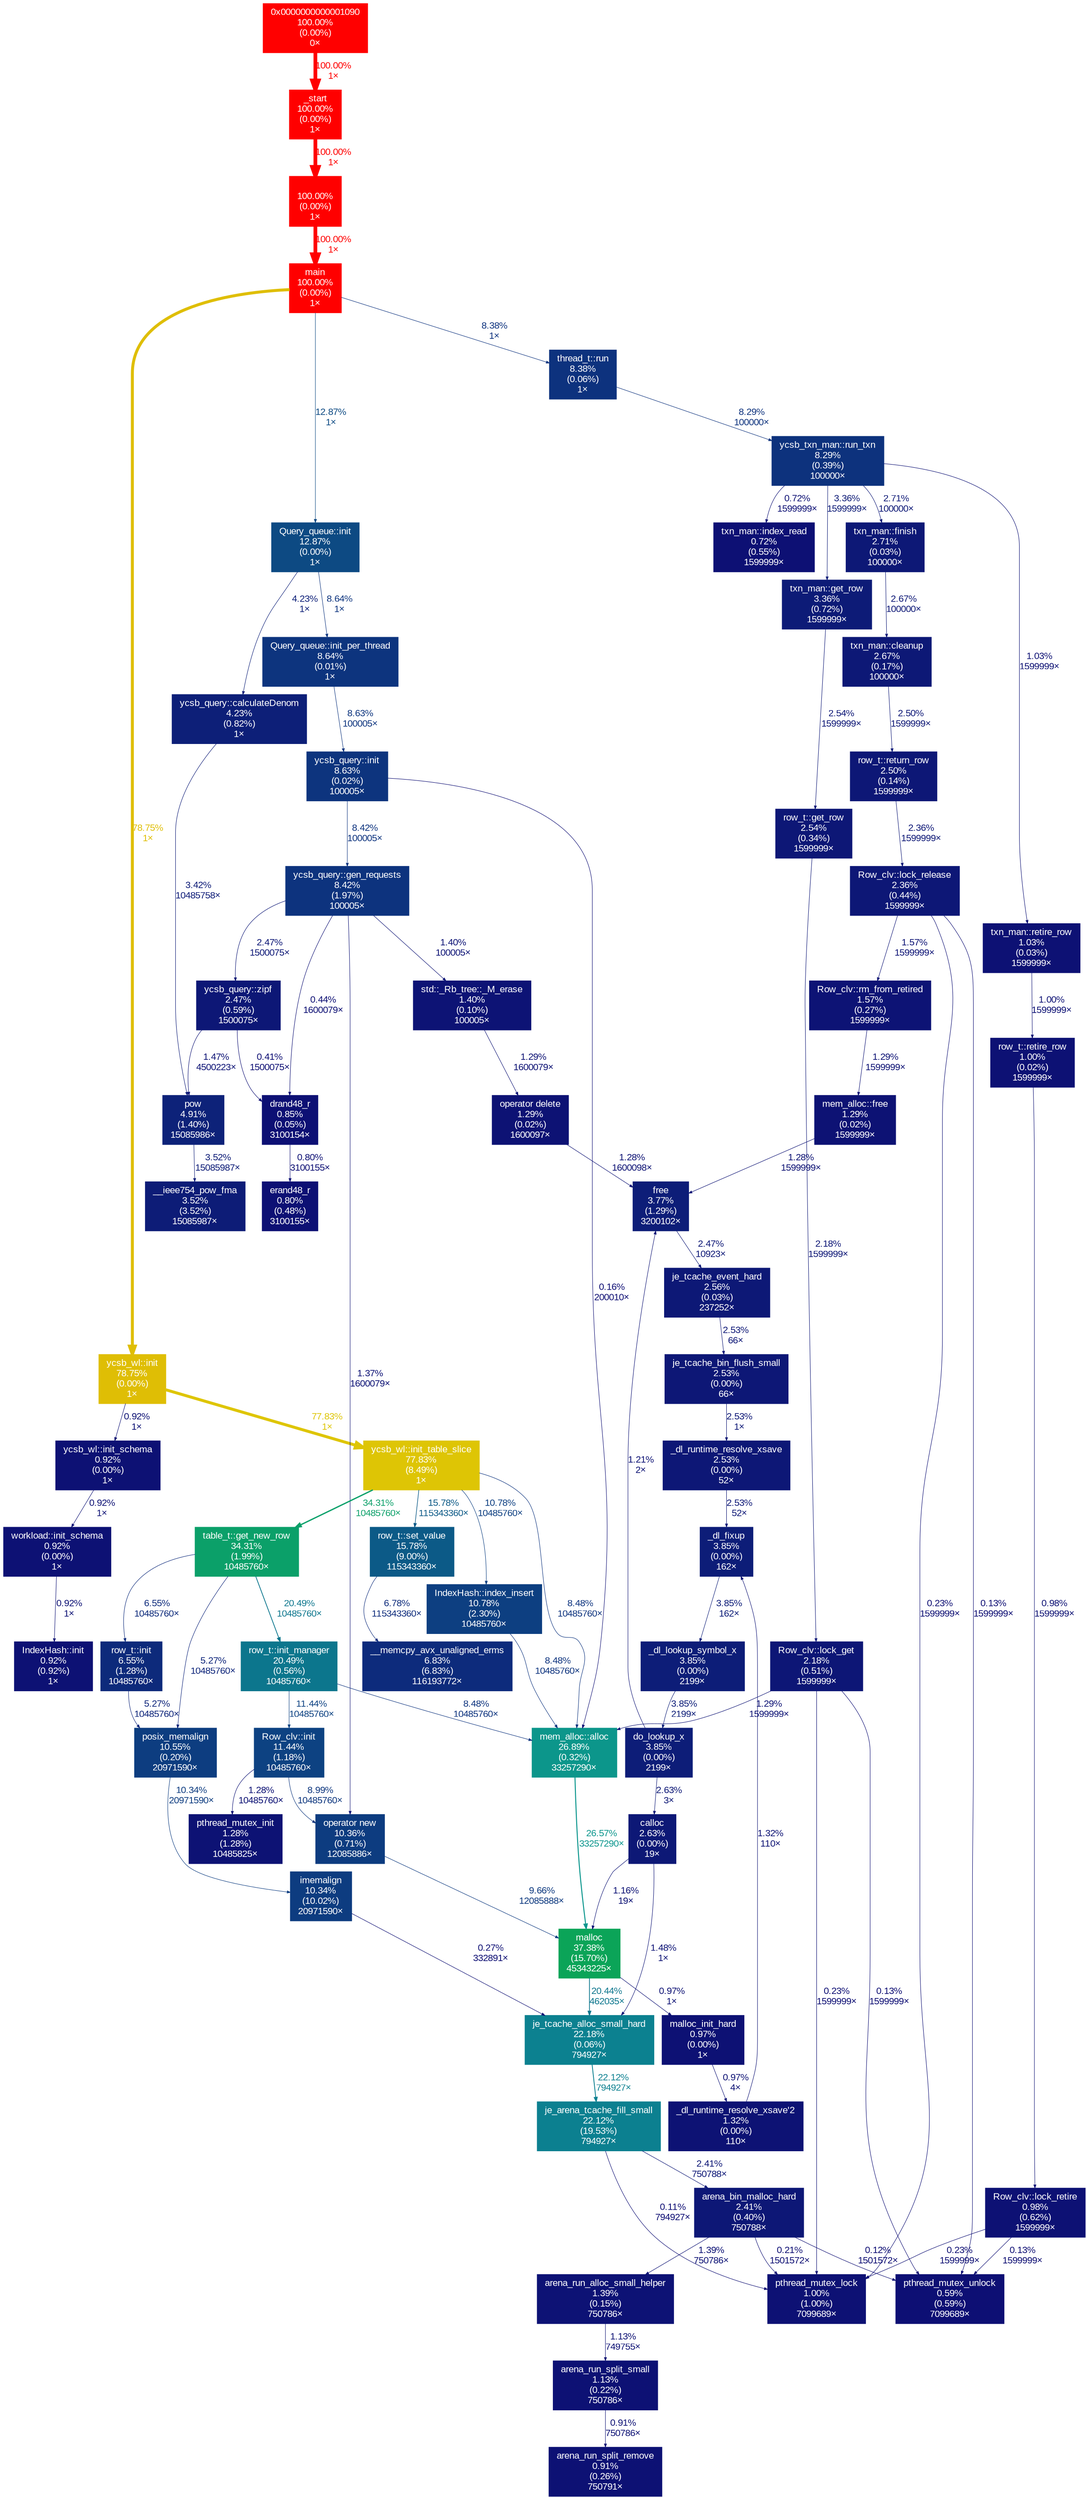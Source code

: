 digraph {
	graph [ranksep=0.25, fontname=Arial, nodesep=0.125];
	node [fontname=Arial, style=filled, height=0, width=0, shape=box, fontcolor=white];
	edge [fontname=Arial];
	"pthread_mutex_lock" [color="#0d1174", fontcolor="#ffffff", fontsize="10.00", label="pthread_mutex_lock\n1.00%\n(1.00%)\n7099689×"];
	"ycsb_query::zipf(unsigned long, double)" [color="#0d1776", fontcolor="#ffffff", fontsize="10.00", label="ycsb_query::zipf\n2.47%\n(0.59%)\n1500075×"];
	"ycsb_query::zipf(unsigned long, double)" -> pow [color="#0d1375", label="1.47%\n4500223×", arrowsize="0.35", fontsize="10.00", fontcolor="#0d1375", labeldistance="0.50", penwidth="0.50"];
	"ycsb_query::zipf(unsigned long, double)" -> "drand48_r" [color="#0d0e73", label="0.41%\n1500075×", arrowsize="0.35", fontsize="10.00", fontcolor="#0d0e73", labeldistance="0.50", penwidth="0.50"];
	"0x0000000000001090" [color="#ff0000", fontcolor="#ffffff", fontsize="10.00", label="0x0000000000001090\n100.00%\n(0.00%)\n0×"];
	"0x0000000000001090" -> "_start" [color="#ff0000", label="100.00%\n1×", arrowsize="1.00", fontsize="10.00", fontcolor="#ff0000", labeldistance="4.00", penwidth="4.00"];
	"je_arena_tcache_fill_small" [color="#0c8090", fontcolor="#ffffff", fontsize="10.00", label="je_arena_tcache_fill_small\n22.12%\n(19.53%)\n794927×"];
	"je_arena_tcache_fill_small" -> "pthread_mutex_lock" [color="#0d0d73", label="0.11%\n794927×", arrowsize="0.35", fontsize="10.00", fontcolor="#0d0d73", labeldistance="0.50", penwidth="0.50"];
	"je_arena_tcache_fill_small" -> "arena_bin_malloc_hard" [color="#0d1776", label="2.41%\n750788×", arrowsize="0.35", fontsize="10.00", fontcolor="#0d1776", labeldistance="0.50", penwidth="0.50"];
	"row_t::return_row(access_t, txn_man*, row_t*, RC)" [color="#0d1776", fontcolor="#ffffff", fontsize="10.00", label="row_t::return_row\n2.50%\n(0.14%)\n1599999×"];
	"row_t::return_row(access_t, txn_man*, row_t*, RC)" -> "Row_clv::lock_release(txn_man*, RC)" [color="#0d1776", label="2.36%\n1599999×", arrowsize="0.35", fontsize="10.00", fontcolor="#0d1776", labeldistance="0.50", penwidth="0.50"];
	"ycsb_txn_man::run_txn(base_query*)" [color="#0d327d", fontcolor="#ffffff", fontsize="10.00", label="ycsb_txn_man::run_txn\n8.29%\n(0.39%)\n100000×"];
	"ycsb_txn_man::run_txn(base_query*)" -> "txn_man::index_read(IndexHash*, unsigned long, int)" [color="#0d1074", label="0.72%\n1599999×", arrowsize="0.35", fontsize="10.00", fontcolor="#0d1074", labeldistance="0.50", penwidth="0.50"];
	"ycsb_txn_man::run_txn(base_query*)" -> "txn_man::finish(RC)" [color="#0d1876", label="2.71%\n100000×", arrowsize="0.35", fontsize="10.00", fontcolor="#0d1876", labeldistance="0.50", penwidth="0.50"];
	"ycsb_txn_man::run_txn(base_query*)" -> "txn_man::retire_row(row_t*)" [color="#0d1174", label="1.03%\n1599999×", arrowsize="0.35", fontsize="10.00", fontcolor="#0d1174", labeldistance="0.50", penwidth="0.50"];
	"ycsb_txn_man::run_txn(base_query*)" -> "txn_man::get_row(row_t*, access_t)" [color="#0d1b77", label="3.36%\n1599999×", arrowsize="0.35", fontsize="10.00", fontcolor="#0d1b77", labeldistance="0.50", penwidth="0.50"];
	"__memcpy_avx_unaligned_erms" [color="#0d2b7c", fontcolor="#ffffff", fontsize="10.00", label="__memcpy_avx_unaligned_erms\n6.83%\n(6.83%)\n116193772×"];
	"row_t::get_row(access_t, txn_man*, row_t*&)" [color="#0d1776", fontcolor="#ffffff", fontsize="10.00", label="row_t::get_row\n2.54%\n(0.34%)\n1599999×"];
	"row_t::get_row(access_t, txn_man*, row_t*&)" -> "Row_clv::lock_get(lock_t, txn_man*)" [color="#0d1676", label="2.18%\n1599999×", arrowsize="0.35", fontsize="10.00", fontcolor="#0d1676", labeldistance="0.50", penwidth="0.50"];
	"_start" [color="#ff0000", fontcolor="#ffffff", fontsize="10.00", label="_start\n100.00%\n(0.00%)\n1×"];
	"_start" -> "(below main)" [color="#ff0000", label="100.00%\n1×", arrowsize="1.00", fontsize="10.00", fontcolor="#ff0000", labeldistance="4.00", penwidth="4.00"];
	"Row_clv::rm_from_retired(CLVLockEntry*)" [color="#0d1375", fontcolor="#ffffff", fontsize="10.00", label="Row_clv::rm_from_retired\n1.57%\n(0.27%)\n1599999×"];
	"Row_clv::rm_from_retired(CLVLockEntry*)" -> "mem_alloc::free(void*, unsigned long)" [color="#0d1274", label="1.29%\n1599999×", arrowsize="0.35", fontsize="10.00", fontcolor="#0d1274", labeldistance="0.50", penwidth="0.50"];
	"Row_clv::lock_retire(txn_man*)" [color="#0d1174", fontcolor="#ffffff", fontsize="10.00", label="Row_clv::lock_retire\n0.98%\n(0.62%)\n1599999×"];
	"Row_clv::lock_retire(txn_man*)" -> "pthread_mutex_lock" [color="#0d0e73", label="0.23%\n1599999×", arrowsize="0.35", fontsize="10.00", fontcolor="#0d0e73", labeldistance="0.50", penwidth="0.50"];
	"Row_clv::lock_retire(txn_man*)" -> "pthread_mutex_unlock" [color="#0d0d73", label="0.13%\n1599999×", arrowsize="0.35", fontsize="10.00", fontcolor="#0d0d73", labeldistance="0.50", penwidth="0.50"];
	"erand48_r" [color="#0d1074", fontcolor="#ffffff", fontsize="10.00", label="erand48_r\n0.80%\n(0.48%)\n3100155×"];
	"txn_man::cleanup(RC)" [color="#0d1876", fontcolor="#ffffff", fontsize="10.00", label="txn_man::cleanup\n2.67%\n(0.17%)\n100000×"];
	"txn_man::cleanup(RC)" -> "row_t::return_row(access_t, txn_man*, row_t*, RC)" [color="#0d1776", label="2.50%\n1599999×", arrowsize="0.35", fontsize="10.00", fontcolor="#0d1776", labeldistance="0.50", penwidth="0.50"];
	"mem_alloc::free(void*, unsigned long)" [color="#0d1274", fontcolor="#ffffff", fontsize="10.00", label="mem_alloc::free\n1.29%\n(0.02%)\n1599999×"];
	"mem_alloc::free(void*, unsigned long)" -> free [color="#0d1274", label="1.28%\n1599999×", arrowsize="0.35", fontsize="10.00", fontcolor="#0d1274", labeldistance="0.50", penwidth="0.50"];
	"Query_queue::init(workload*)" [color="#0d4a83", fontcolor="#ffffff", fontsize="10.00", label="Query_queue::init\n12.87%\n(0.00%)\n1×"];
	"Query_queue::init(workload*)" -> "ycsb_query::calculateDenom()" [color="#0d1f78", label="4.23%\n1×", arrowsize="0.35", fontsize="10.00", fontcolor="#0d1f78", labeldistance="0.50", penwidth="0.50"];
	"Query_queue::init(workload*)" -> "Query_queue::init_per_thread(int)" [color="#0d347e", label="8.64%\n1×", arrowsize="0.35", fontsize="10.00", fontcolor="#0d347e", labeldistance="0.50", penwidth="0.50"];
	"operator delete(void*)" [color="#0d1274", fontcolor="#ffffff", fontsize="10.00", label="operator delete\n1.29%\n(0.02%)\n1600097×"];
	"operator delete(void*)" -> free [color="#0d1274", label="1.28%\n1600098×", arrowsize="0.35", fontsize="10.00", fontcolor="#0d1274", labeldistance="0.50", penwidth="0.50"];
	"IndexHash::index_insert(unsigned long, itemid_t*, int)" [color="#0d3f81", fontcolor="#ffffff", fontsize="10.00", label="IndexHash::index_insert\n10.78%\n(2.30%)\n10485760×"];
	"IndexHash::index_insert(unsigned long, itemid_t*, int)" -> "mem_alloc::alloc(unsigned long, unsigned long)" [color="#0d337e", label="8.48%\n10485760×", arrowsize="0.35", fontsize="10.00", fontcolor="#0d337e", labeldistance="0.50", penwidth="0.50"];
	"je_tcache_event_hard" [color="#0d1876", fontcolor="#ffffff", fontsize="10.00", label="je_tcache_event_hard\n2.56%\n(0.03%)\n237252×"];
	"je_tcache_event_hard" -> "je_tcache_bin_flush_small" [color="#0d1776", label="2.53%\n66×", arrowsize="0.35", fontsize="10.00", fontcolor="#0d1776", labeldistance="0.50", penwidth="0.50"];
	main [color="#ff0000", fontcolor="#ffffff", fontsize="10.00", label="main\n100.00%\n(0.00%)\n1×"];
	main -> "ycsb_wl::init()" [color="#dfbe05", label="78.75%\n1×", arrowsize="0.89", fontsize="10.00", fontcolor="#dfbe05", labeldistance="3.15", penwidth="3.15"];
	main -> "Query_queue::init(workload*)" [color="#0d4a83", label="12.87%\n1×", arrowsize="0.36", fontsize="10.00", fontcolor="#0d4a83", labeldistance="0.51", penwidth="0.51"];
	main -> "thread_t::run()" [color="#0d327e", label="8.38%\n1×", arrowsize="0.35", fontsize="10.00", fontcolor="#0d327e", labeldistance="0.50", penwidth="0.50"];
	"txn_man::get_row(row_t*, access_t)" [color="#0d1b77", fontcolor="#ffffff", fontsize="10.00", label="txn_man::get_row\n3.36%\n(0.72%)\n1599999×"];
	"txn_man::get_row(row_t*, access_t)" -> "row_t::get_row(access_t, txn_man*, row_t*&)" [color="#0d1776", label="2.54%\n1599999×", arrowsize="0.35", fontsize="10.00", fontcolor="#0d1776", labeldistance="0.50", penwidth="0.50"];
	"ycsb_query::init(unsigned long, workload*, Query_thd*)" [color="#0d347e", fontcolor="#ffffff", fontsize="10.00", label="ycsb_query::init\n8.63%\n(0.02%)\n100005×"];
	"ycsb_query::init(unsigned long, workload*, Query_thd*)" -> "mem_alloc::alloc(unsigned long, unsigned long)" [color="#0d0d73", label="0.16%\n200010×", arrowsize="0.35", fontsize="10.00", fontcolor="#0d0d73", labeldistance="0.50", penwidth="0.50"];
	"ycsb_query::init(unsigned long, workload*, Query_thd*)" -> "ycsb_query::gen_requests(unsigned long, workload*)" [color="#0d337e", label="8.42%\n100005×", arrowsize="0.35", fontsize="10.00", fontcolor="#0d337e", labeldistance="0.50", penwidth="0.50"];
	"ycsb_wl::init_schema(std::__cxx11::basic_string<char, std::char_traits<char>, std::allocator<char> >)" [color="#0d1174", fontcolor="#ffffff", fontsize="10.00", label="ycsb_wl::init_schema\n0.92%\n(0.00%)\n1×"];
	"ycsb_wl::init_schema(std::__cxx11::basic_string<char, std::char_traits<char>, std::allocator<char> >)" -> "workload::init_schema(std::__cxx11::basic_string<char, std::char_traits<char>, std::allocator<char> >)" [color="#0d1174", label="0.92%\n1×", arrowsize="0.35", fontsize="10.00", fontcolor="#0d1174", labeldistance="0.50", penwidth="0.50"];
	"IndexHash::init(int, table_t*, unsigned long)" [color="#0d1174", fontcolor="#ffffff", fontsize="10.00", label="IndexHash::init\n0.92%\n(0.92%)\n1×"];
	free [color="#0d1d78", fontcolor="#ffffff", fontsize="10.00", label="free\n3.77%\n(1.29%)\n3200102×"];
	free -> "je_tcache_event_hard" [color="#0d1776", label="2.47%\n10923×", arrowsize="0.35", fontsize="10.00", fontcolor="#0d1776", labeldistance="0.50", penwidth="0.50"];
	"(below main)" [color="#ff0000", fontcolor="#ffffff", fontsize="10.00", label="\n100.00%\n(0.00%)\n1×"];
	"(below main)" -> main [color="#ff0000", label="100.00%\n1×", arrowsize="1.00", fontsize="10.00", fontcolor="#ff0000", labeldistance="4.00", penwidth="4.00"];
	"table_t::get_new_row(row_t*&, unsigned long, unsigned long&)" [color="#0ba069", fontcolor="#ffffff", fontsize="10.00", label="table_t::get_new_row\n34.31%\n(1.99%)\n10485760×"];
	"table_t::get_new_row(row_t*&, unsigned long, unsigned long&)" -> "row_t::init(table_t*, unsigned long, unsigned long)" [color="#0d2a7b", label="6.55%\n10485760×", arrowsize="0.35", fontsize="10.00", fontcolor="#0d2a7b", labeldistance="0.50", penwidth="0.50"];
	"table_t::get_new_row(row_t*&, unsigned long, unsigned long&)" -> "row_t::init_manager(row_t*)" [color="#0c768d", label="20.49%\n10485760×", arrowsize="0.45", fontsize="10.00", fontcolor="#0c768d", labeldistance="0.82", penwidth="0.82"];
	"table_t::get_new_row(row_t*&, unsigned long, unsigned long&)" -> "posix_memalign" [color="#0d247a", label="5.27%\n10485760×", arrowsize="0.35", fontsize="10.00", fontcolor="#0d247a", labeldistance="0.50", penwidth="0.50"];
	"operator new(unsigned long)" [color="#0d3c80", fontcolor="#ffffff", fontsize="10.00", label="operator new\n10.36%\n(0.71%)\n12085886×"];
	"operator new(unsigned long)" -> malloc [color="#0d397f", label="9.66%\n12085888×", arrowsize="0.35", fontsize="10.00", fontcolor="#0d397f", labeldistance="0.50", penwidth="0.50"];
	"txn_man::index_read(IndexHash*, unsigned long, int)" [color="#0d1074", fontcolor="#ffffff", fontsize="10.00", label="txn_man::index_read\n0.72%\n(0.55%)\n1599999×"];
	"ycsb_query::calculateDenom()" [color="#0d1f78", fontcolor="#ffffff", fontsize="10.00", label="ycsb_query::calculateDenom\n4.23%\n(0.82%)\n1×"];
	"ycsb_query::calculateDenom()" -> pow [color="#0d1b77", label="3.42%\n10485758×", arrowsize="0.35", fontsize="10.00", fontcolor="#0d1b77", labeldistance="0.50", penwidth="0.50"];
	"ycsb_wl::init_table_slice()" [color="#dec505", fontcolor="#ffffff", fontsize="10.00", label="ycsb_wl::init_table_slice\n77.83%\n(8.49%)\n1×"];
	"ycsb_wl::init_table_slice()" -> "table_t::get_new_row(row_t*&, unsigned long, unsigned long&)" [color="#0ba069", label="34.31%\n10485760×", arrowsize="0.59", fontsize="10.00", fontcolor="#0ba069", labeldistance="1.37", penwidth="1.37"];
	"ycsb_wl::init_table_slice()" -> "mem_alloc::alloc(unsigned long, unsigned long)" [color="#0d337e", label="8.48%\n10485760×", arrowsize="0.35", fontsize="10.00", fontcolor="#0d337e", labeldistance="0.50", penwidth="0.50"];
	"ycsb_wl::init_table_slice()" -> "IndexHash::index_insert(unsigned long, itemid_t*, int)" [color="#0d3f81", label="10.78%\n10485760×", arrowsize="0.35", fontsize="10.00", fontcolor="#0d3f81", labeldistance="0.50", penwidth="0.50"];
	"ycsb_wl::init_table_slice()" -> "row_t::set_value(int, void*)" [color="#0c5a87", label="15.78%\n115343360×", arrowsize="0.40", fontsize="10.00", fontcolor="#0c5a87", labeldistance="0.63", penwidth="0.63"];
	"arena_run_alloc_small_helper" [color="#0d1275", fontcolor="#ffffff", fontsize="10.00", label="arena_run_alloc_small_helper\n1.39%\n(0.15%)\n750786×"];
	"arena_run_alloc_small_helper" -> "arena_run_split_small" [color="#0d1174", label="1.13%\n749755×", arrowsize="0.35", fontsize="10.00", fontcolor="#0d1174", labeldistance="0.50", penwidth="0.50"];
	"ycsb_query::gen_requests(unsigned long, workload*)" [color="#0d337e", fontcolor="#ffffff", fontsize="10.00", label="ycsb_query::gen_requests\n8.42%\n(1.97%)\n100005×"];
	"ycsb_query::gen_requests(unsigned long, workload*)" -> "ycsb_query::zipf(unsigned long, double)" [color="#0d1776", label="2.47%\n1500075×", arrowsize="0.35", fontsize="10.00", fontcolor="#0d1776", labeldistance="0.50", penwidth="0.50"];
	"ycsb_query::gen_requests(unsigned long, workload*)" -> "drand48_r" [color="#0d0f73", label="0.44%\n1600079×", arrowsize="0.35", fontsize="10.00", fontcolor="#0d0f73", labeldistance="0.50", penwidth="0.50"];
	"ycsb_query::gen_requests(unsigned long, workload*)" -> "operator new(unsigned long)" [color="#0d1275", label="1.37%\n1600079×", arrowsize="0.35", fontsize="10.00", fontcolor="#0d1275", labeldistance="0.50", penwidth="0.50"];
	"ycsb_query::gen_requests(unsigned long, workload*)" -> "std::_Rb_tree<unsigned long, unsigned long, std::_Identity<unsigned long>, std::less<unsigned long>, std::allocator<unsigned long> >::_M_erase(std::_Rb_tree_node<unsigned long>*)" [color="#0d1375", label="1.40%\n100005×", arrowsize="0.35", fontsize="10.00", fontcolor="#0d1375", labeldistance="0.50", penwidth="0.50"];
	"thread_t::run()" [color="#0d327e", fontcolor="#ffffff", fontsize="10.00", label="thread_t::run\n8.38%\n(0.06%)\n1×"];
	"thread_t::run()" -> "ycsb_txn_man::run_txn(base_query*)" [color="#0d327d", label="8.29%\n100000×", arrowsize="0.35", fontsize="10.00", fontcolor="#0d327d", labeldistance="0.50", penwidth="0.50"];
	"pthread_mutex_init" [color="#0d1274", fontcolor="#ffffff", fontsize="10.00", label="pthread_mutex_init\n1.28%\n(1.28%)\n10485825×"];
	"do_lookup_x" [color="#0d1d78", fontcolor="#ffffff", fontsize="10.00", label="do_lookup_x\n3.85%\n(0.00%)\n2199×"];
	"do_lookup_x" -> free [color="#0d1274", label="1.21%\n2×", arrowsize="0.35", fontsize="10.00", fontcolor="#0d1274", labeldistance="0.50", penwidth="0.50"];
	"do_lookup_x" -> calloc [color="#0d1876", label="2.63%\n3×", arrowsize="0.35", fontsize="10.00", fontcolor="#0d1876", labeldistance="0.50", penwidth="0.50"];
	"arena_run_split_remove" [color="#0d1174", fontcolor="#ffffff", fontsize="10.00", label="arena_run_split_remove\n0.91%\n(0.26%)\n750791×"];
	"_dl_runtime_resolve_xsave" [color="#0d1776", fontcolor="#ffffff", fontsize="10.00", label="_dl_runtime_resolve_xsave\n2.53%\n(0.00%)\n52×"];
	"_dl_runtime_resolve_xsave" -> "_dl_fixup" [color="#0d1776", label="2.53%\n52×", arrowsize="0.35", fontsize="10.00", fontcolor="#0d1776", labeldistance="0.50", penwidth="0.50"];
	"_dl_runtime_resolve_xsave'2" [color="#0d1274", fontcolor="#ffffff", fontsize="10.00", label="_dl_runtime_resolve_xsave'2\n1.32%\n(0.00%)\n110×"];
	"_dl_runtime_resolve_xsave'2" -> "_dl_fixup" [color="#0d1274", label="1.32%\n110×", arrowsize="0.35", fontsize="10.00", fontcolor="#0d1274", labeldistance="0.50", penwidth="0.50"];
	"_dl_lookup_symbol_x" [color="#0d1d78", fontcolor="#ffffff", fontsize="10.00", label="_dl_lookup_symbol_x\n3.85%\n(0.00%)\n2199×"];
	"_dl_lookup_symbol_x" -> "do_lookup_x" [color="#0d1d78", label="3.85%\n2199×", arrowsize="0.35", fontsize="10.00", fontcolor="#0d1d78", labeldistance="0.50", penwidth="0.50"];
	"row_t::init_manager(row_t*)" [color="#0c768d", fontcolor="#ffffff", fontsize="10.00", label="row_t::init_manager\n20.49%\n(0.56%)\n10485760×"];
	"row_t::init_manager(row_t*)" -> "mem_alloc::alloc(unsigned long, unsigned long)" [color="#0d337e", label="8.48%\n10485760×", arrowsize="0.35", fontsize="10.00", fontcolor="#0d337e", labeldistance="0.50", penwidth="0.50"];
	"row_t::init_manager(row_t*)" -> "Row_clv::init(row_t*)" [color="#0d4282", label="11.44%\n10485760×", arrowsize="0.35", fontsize="10.00", fontcolor="#0d4282", labeldistance="0.50", penwidth="0.50"];
	"posix_memalign" [color="#0d3d80", fontcolor="#ffffff", fontsize="10.00", label="posix_memalign\n10.55%\n(0.20%)\n20971590×"];
	"posix_memalign" -> imemalign [color="#0d3c80", label="10.34%\n20971590×", arrowsize="0.35", fontsize="10.00", fontcolor="#0d3c80", labeldistance="0.50", penwidth="0.50"];
	"mem_alloc::alloc(unsigned long, unsigned long)" [color="#0c968b", fontcolor="#ffffff", fontsize="10.00", label="mem_alloc::alloc\n26.89%\n(0.32%)\n33257290×"];
	"mem_alloc::alloc(unsigned long, unsigned long)" -> malloc [color="#0c968d", label="26.57%\n33257290×", arrowsize="0.52", fontsize="10.00", fontcolor="#0c968d", labeldistance="1.06", penwidth="1.06"];
	"row_t::init(table_t*, unsigned long, unsigned long)" [color="#0d2a7b", fontcolor="#ffffff", fontsize="10.00", label="row_t::init\n6.55%\n(1.28%)\n10485760×"];
	"row_t::init(table_t*, unsigned long, unsigned long)" -> "posix_memalign" [color="#0d247a", label="5.27%\n10485760×", arrowsize="0.35", fontsize="10.00", fontcolor="#0d247a", labeldistance="0.50", penwidth="0.50"];
	pow [color="#0d2279", fontcolor="#ffffff", fontsize="10.00", label="pow\n4.91%\n(1.40%)\n15085986×"];
	pow -> "__ieee754_pow_fma" [color="#0d1c77", label="3.52%\n15085987×", arrowsize="0.35", fontsize="10.00", fontcolor="#0d1c77", labeldistance="0.50", penwidth="0.50"];
	"workload::init_schema(std::__cxx11::basic_string<char, std::char_traits<char>, std::allocator<char> >)" [color="#0d1174", fontcolor="#ffffff", fontsize="10.00", label="workload::init_schema\n0.92%\n(0.00%)\n1×"];
	"workload::init_schema(std::__cxx11::basic_string<char, std::char_traits<char>, std::allocator<char> >)" -> "IndexHash::init(int, table_t*, unsigned long)" [color="#0d1174", label="0.92%\n1×", arrowsize="0.35", fontsize="10.00", fontcolor="#0d1174", labeldistance="0.50", penwidth="0.50"];
	"Row_clv::lock_get(lock_t, txn_man*)" [color="#0d1676", fontcolor="#ffffff", fontsize="10.00", label="Row_clv::lock_get\n2.18%\n(0.51%)\n1599999×"];
	"Row_clv::lock_get(lock_t, txn_man*)" -> "pthread_mutex_lock" [color="#0d0e73", label="0.23%\n1599999×", arrowsize="0.35", fontsize="10.00", fontcolor="#0d0e73", labeldistance="0.50", penwidth="0.50"];
	"Row_clv::lock_get(lock_t, txn_man*)" -> "mem_alloc::alloc(unsigned long, unsigned long)" [color="#0d1274", label="1.29%\n1599999×", arrowsize="0.35", fontsize="10.00", fontcolor="#0d1274", labeldistance="0.50", penwidth="0.50"];
	"Row_clv::lock_get(lock_t, txn_man*)" -> "pthread_mutex_unlock" [color="#0d0d73", label="0.13%\n1599999×", arrowsize="0.35", fontsize="10.00", fontcolor="#0d0d73", labeldistance="0.50", penwidth="0.50"];
	"arena_run_split_small" [color="#0d1174", fontcolor="#ffffff", fontsize="10.00", label="arena_run_split_small\n1.13%\n(0.22%)\n750786×"];
	"arena_run_split_small" -> "arena_run_split_remove" [color="#0d1174", label="0.91%\n750786×", arrowsize="0.35", fontsize="10.00", fontcolor="#0d1174", labeldistance="0.50", penwidth="0.50"];
	malloc [color="#0ba458", fontcolor="#ffffff", fontsize="10.00", label="malloc\n37.38%\n(15.70%)\n45343225×"];
	malloc -> "malloc_init_hard" [color="#0d1174", label="0.97%\n1×", arrowsize="0.35", fontsize="10.00", fontcolor="#0d1174", labeldistance="0.50", penwidth="0.50"];
	malloc -> "je_tcache_alloc_small_hard" [color="#0c768d", label="20.44%\n462035×", arrowsize="0.45", fontsize="10.00", fontcolor="#0c768d", labeldistance="0.82", penwidth="0.82"];
	"je_tcache_bin_flush_small" [color="#0d1776", fontcolor="#ffffff", fontsize="10.00", label="je_tcache_bin_flush_small\n2.53%\n(0.00%)\n66×"];
	"je_tcache_bin_flush_small" -> "_dl_runtime_resolve_xsave" [color="#0d1776", label="2.53%\n1×", arrowsize="0.35", fontsize="10.00", fontcolor="#0d1776", labeldistance="0.50", penwidth="0.50"];
	"txn_man::finish(RC)" [color="#0d1876", fontcolor="#ffffff", fontsize="10.00", label="txn_man::finish\n2.71%\n(0.03%)\n100000×"];
	"txn_man::finish(RC)" -> "txn_man::cleanup(RC)" [color="#0d1876", label="2.67%\n100000×", arrowsize="0.35", fontsize="10.00", fontcolor="#0d1876", labeldistance="0.50", penwidth="0.50"];
	calloc [color="#0d1876", fontcolor="#ffffff", fontsize="10.00", label="calloc\n2.63%\n(0.00%)\n19×"];
	calloc -> malloc [color="#0d1274", label="1.16%\n19×", arrowsize="0.35", fontsize="10.00", fontcolor="#0d1274", labeldistance="0.50", penwidth="0.50"];
	calloc -> "je_tcache_alloc_small_hard" [color="#0d1375", label="1.48%\n1×", arrowsize="0.35", fontsize="10.00", fontcolor="#0d1375", labeldistance="0.50", penwidth="0.50"];
	"drand48_r" [color="#0d1074", fontcolor="#ffffff", fontsize="10.00", label="drand48_r\n0.85%\n(0.05%)\n3100154×"];
	"drand48_r" -> "erand48_r" [color="#0d1074", label="0.80%\n3100155×", arrowsize="0.35", fontsize="10.00", fontcolor="#0d1074", labeldistance="0.50", penwidth="0.50"];
	"malloc_init_hard" [color="#0d1174", fontcolor="#ffffff", fontsize="10.00", label="malloc_init_hard\n0.97%\n(0.00%)\n1×"];
	"malloc_init_hard" -> "_dl_runtime_resolve_xsave'2" [color="#0d1174", label="0.97%\n4×", arrowsize="0.35", fontsize="10.00", fontcolor="#0d1174", labeldistance="0.50", penwidth="0.50"];
	"row_t::set_value(int, void*)" [color="#0c5a87", fontcolor="#ffffff", fontsize="10.00", label="row_t::set_value\n15.78%\n(9.00%)\n115343360×"];
	"row_t::set_value(int, void*)" -> "__memcpy_avx_unaligned_erms" [color="#0d2b7b", label="6.78%\n115343360×", arrowsize="0.35", fontsize="10.00", fontcolor="#0d2b7b", labeldistance="0.50", penwidth="0.50"];
	"Row_clv::init(row_t*)" [color="#0d4282", fontcolor="#ffffff", fontsize="10.00", label="Row_clv::init\n11.44%\n(1.18%)\n10485760×"];
	"Row_clv::init(row_t*)" -> "pthread_mutex_init" [color="#0d1274", label="1.28%\n10485760×", arrowsize="0.35", fontsize="10.00", fontcolor="#0d1274", labeldistance="0.50", penwidth="0.50"];
	"Row_clv::init(row_t*)" -> "operator new(unsigned long)" [color="#0d367e", label="8.99%\n10485760×", arrowsize="0.35", fontsize="10.00", fontcolor="#0d367e", labeldistance="0.50", penwidth="0.50"];
	"txn_man::retire_row(row_t*)" [color="#0d1174", fontcolor="#ffffff", fontsize="10.00", label="txn_man::retire_row\n1.03%\n(0.03%)\n1599999×"];
	"txn_man::retire_row(row_t*)" -> "row_t::retire_row(txn_man*)" [color="#0d1174", label="1.00%\n1599999×", arrowsize="0.35", fontsize="10.00", fontcolor="#0d1174", labeldistance="0.50", penwidth="0.50"];
	"Query_queue::init_per_thread(int)" [color="#0d347e", fontcolor="#ffffff", fontsize="10.00", label="Query_queue::init_per_thread\n8.64%\n(0.01%)\n1×"];
	"Query_queue::init_per_thread(int)" -> "ycsb_query::init(unsigned long, workload*, Query_thd*)" [color="#0d347e", label="8.63%\n100005×", arrowsize="0.35", fontsize="10.00", fontcolor="#0d347e", labeldistance="0.50", penwidth="0.50"];
	"_dl_fixup" [color="#0d1d78", fontcolor="#ffffff", fontsize="10.00", label="_dl_fixup\n3.85%\n(0.00%)\n162×"];
	"_dl_fixup" -> "_dl_lookup_symbol_x" [color="#0d1d78", label="3.85%\n162×", arrowsize="0.35", fontsize="10.00", fontcolor="#0d1d78", labeldistance="0.50", penwidth="0.50"];
	"ycsb_wl::init()" [color="#dfbe05", fontcolor="#ffffff", fontsize="10.00", label="ycsb_wl::init\n78.75%\n(0.00%)\n1×"];
	"ycsb_wl::init()" -> "ycsb_wl::init_schema(std::__cxx11::basic_string<char, std::char_traits<char>, std::allocator<char> >)" [color="#0d1174", label="0.92%\n1×", arrowsize="0.35", fontsize="10.00", fontcolor="#0d1174", labeldistance="0.50", penwidth="0.50"];
	"ycsb_wl::init()" -> "ycsb_wl::init_table_slice()" [color="#dec505", label="77.83%\n1×", arrowsize="0.88", fontsize="10.00", fontcolor="#dec505", labeldistance="3.11", penwidth="3.11"];
	"__ieee754_pow_fma" [color="#0d1c77", fontcolor="#ffffff", fontsize="10.00", label="__ieee754_pow_fma\n3.52%\n(3.52%)\n15085987×"];
	"std::_Rb_tree<unsigned long, unsigned long, std::_Identity<unsigned long>, std::less<unsigned long>, std::allocator<unsigned long> >::_M_erase(std::_Rb_tree_node<unsigned long>*)" [color="#0d1375", fontcolor="#ffffff", fontsize="10.00", label="std::_Rb_tree::_M_erase\n1.40%\n(0.10%)\n100005×"];
	"std::_Rb_tree<unsigned long, unsigned long, std::_Identity<unsigned long>, std::less<unsigned long>, std::allocator<unsigned long> >::_M_erase(std::_Rb_tree_node<unsigned long>*)" -> "operator delete(void*)" [color="#0d1274", label="1.29%\n1600079×", arrowsize="0.35", fontsize="10.00", fontcolor="#0d1274", labeldistance="0.50", penwidth="0.50"];
	imemalign [color="#0d3c80", fontcolor="#ffffff", fontsize="10.00", label="imemalign\n10.34%\n(10.02%)\n20971590×"];
	imemalign -> "je_tcache_alloc_small_hard" [color="#0d0e73", label="0.27%\n332891×", arrowsize="0.35", fontsize="10.00", fontcolor="#0d0e73", labeldistance="0.50", penwidth="0.50"];
	"pthread_mutex_unlock" [color="#0d0f74", fontcolor="#ffffff", fontsize="10.00", label="pthread_mutex_unlock\n0.59%\n(0.59%)\n7099689×"];
	"arena_bin_malloc_hard" [color="#0d1776", fontcolor="#ffffff", fontsize="10.00", label="arena_bin_malloc_hard\n2.41%\n(0.40%)\n750788×"];
	"arena_bin_malloc_hard" -> "arena_run_alloc_small_helper" [color="#0d1275", label="1.39%\n750786×", arrowsize="0.35", fontsize="10.00", fontcolor="#0d1275", labeldistance="0.50", penwidth="0.50"];
	"arena_bin_malloc_hard" -> "pthread_mutex_lock" [color="#0d0e73", label="0.21%\n1501572×", arrowsize="0.35", fontsize="10.00", fontcolor="#0d0e73", labeldistance="0.50", penwidth="0.50"];
	"arena_bin_malloc_hard" -> "pthread_mutex_unlock" [color="#0d0d73", label="0.12%\n1501572×", arrowsize="0.35", fontsize="10.00", fontcolor="#0d0d73", labeldistance="0.50", penwidth="0.50"];
	"Row_clv::lock_release(txn_man*, RC)" [color="#0d1776", fontcolor="#ffffff", fontsize="10.00", label="Row_clv::lock_release\n2.36%\n(0.44%)\n1599999×"];
	"Row_clv::lock_release(txn_man*, RC)" -> "pthread_mutex_lock" [color="#0d0e73", label="0.23%\n1599999×", arrowsize="0.35", fontsize="10.00", fontcolor="#0d0e73", labeldistance="0.50", penwidth="0.50"];
	"Row_clv::lock_release(txn_man*, RC)" -> "Row_clv::rm_from_retired(CLVLockEntry*)" [color="#0d1375", label="1.57%\n1599999×", arrowsize="0.35", fontsize="10.00", fontcolor="#0d1375", labeldistance="0.50", penwidth="0.50"];
	"Row_clv::lock_release(txn_man*, RC)" -> "pthread_mutex_unlock" [color="#0d0d73", label="0.13%\n1599999×", arrowsize="0.35", fontsize="10.00", fontcolor="#0d0d73", labeldistance="0.50", penwidth="0.50"];
	"je_tcache_alloc_small_hard" [color="#0c8190", fontcolor="#ffffff", fontsize="10.00", label="je_tcache_alloc_small_hard\n22.18%\n(0.06%)\n794927×"];
	"je_tcache_alloc_small_hard" -> "je_arena_tcache_fill_small" [color="#0c8090", label="22.12%\n794927×", arrowsize="0.47", fontsize="10.00", fontcolor="#0c8090", labeldistance="0.88", penwidth="0.88"];
	"row_t::retire_row(txn_man*)" [color="#0d1174", fontcolor="#ffffff", fontsize="10.00", label="row_t::retire_row\n1.00%\n(0.02%)\n1599999×"];
	"row_t::retire_row(txn_man*)" -> "Row_clv::lock_retire(txn_man*)" [color="#0d1174", label="0.98%\n1599999×", arrowsize="0.35", fontsize="10.00", fontcolor="#0d1174", labeldistance="0.50", penwidth="0.50"];
}
